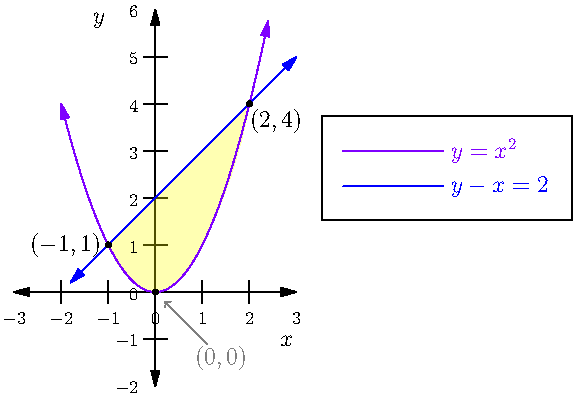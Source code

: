 size(10cm);

import graph;
xaxis("$x$", -3, 3, Ticks(Label(fontsize(9pt)), Step=1, begin=false, end=false), Arrows);
yaxis("$y$", -2, 6, Ticks(Label(fontsize(9pt)), Step=1, begin=false, end=false), Arrows);
fill((2,4)--(-1,1)..(-0.5,0.25)..(0,0)..(0.5,0.25)..(1,1)..(2,4)--cycle, opacity(0.3)+yellow);

real f(real x) { return x*x; }
draw(graph(f, -2, 2.4), purple, Arrows, "$y=x^2$");
draw((-1.8,0.2)--(3,5), blue, Arrows, "$y-x=2$");

add(legend(), (4,3), UnFill);
dot("$(-1,1)$", (-1,1), dir(180));
dot("$(2,4)$", (2,4), dir(310));
dot((0,0));
label("$(0,0)$", (1.4,-1.4), grey);
dot((0,0));
draw((1.1,-1.1)--(0.2,-0.2), grey, EndArrow(TeXHead));
